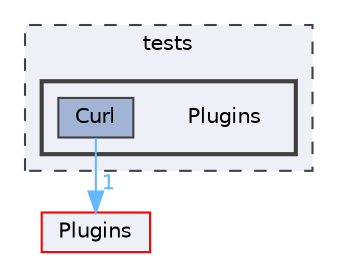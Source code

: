 digraph "Plugins"
{
 // LATEX_PDF_SIZE
  bgcolor="transparent";
  edge [fontname=Helvetica,fontsize=10,labelfontname=Helvetica,labelfontsize=10];
  node [fontname=Helvetica,fontsize=10,shape=box,height=0.2,width=0.4];
  compound=true
  subgraph clusterdir_59425e443f801f1f2fd8bbe4959a3ccf {
    graph [ bgcolor="#edf0f7", pencolor="grey25", label="tests", fontname=Helvetica,fontsize=10 style="filled,dashed", URL="dir_59425e443f801f1f2fd8bbe4959a3ccf.html",tooltip=""]
  subgraph clusterdir_af7bcefbbb496199549bd54ccbbd8754 {
    graph [ bgcolor="#edf0f7", pencolor="grey25", label="", fontname=Helvetica,fontsize=10 style="filled,bold", URL="dir_af7bcefbbb496199549bd54ccbbd8754.html",tooltip=""]
    dir_af7bcefbbb496199549bd54ccbbd8754 [shape=plaintext, label="Plugins"];
  dir_64a261115f2c5643eaf2614328307971 [label="Curl", fillcolor="#a2b4d6", color="grey25", style="filled", URL="dir_64a261115f2c5643eaf2614328307971.html",tooltip=""];
  }
  }
  dir_0b4eaef40a1fe20bedafe9e8e719ce66 [label="Plugins", fillcolor="#edf0f7", color="red", style="filled", URL="dir_0b4eaef40a1fe20bedafe9e8e719ce66.html",tooltip=""];
  dir_64a261115f2c5643eaf2614328307971->dir_0b4eaef40a1fe20bedafe9e8e719ce66 [headlabel="1", labeldistance=1.5 headhref="dir_000008_000024.html" color="steelblue1" fontcolor="steelblue1"];
}
